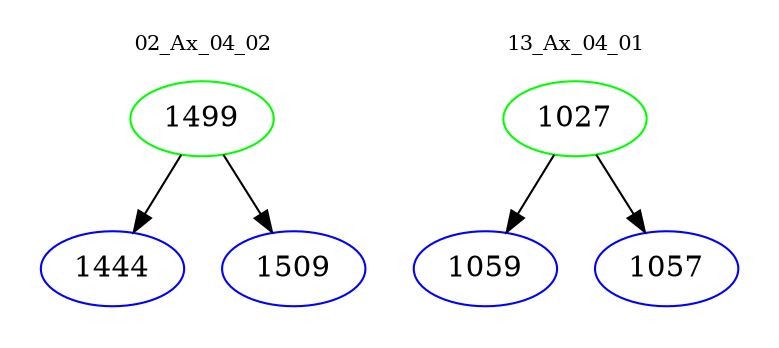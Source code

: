 digraph{
subgraph cluster_0 {
color = white
label = "02_Ax_04_02";
fontsize=10;
T0_1499 [label="1499", color="green"]
T0_1499 -> T0_1444 [color="black"]
T0_1444 [label="1444", color="blue"]
T0_1499 -> T0_1509 [color="black"]
T0_1509 [label="1509", color="blue"]
}
subgraph cluster_1 {
color = white
label = "13_Ax_04_01";
fontsize=10;
T1_1027 [label="1027", color="green"]
T1_1027 -> T1_1059 [color="black"]
T1_1059 [label="1059", color="blue"]
T1_1027 -> T1_1057 [color="black"]
T1_1057 [label="1057", color="blue"]
}
}
